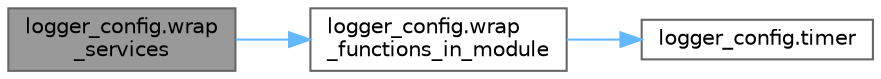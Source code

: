 digraph "logger_config.wrap_services"
{
 // LATEX_PDF_SIZE
  bgcolor="transparent";
  edge [fontname=Helvetica,fontsize=10,labelfontname=Helvetica,labelfontsize=10];
  node [fontname=Helvetica,fontsize=10,shape=box,height=0.2,width=0.4];
  rankdir="LR";
  Node1 [id="Node000001",label="logger_config.wrap\l_services",height=0.2,width=0.4,color="gray40", fillcolor="grey60", style="filled", fontcolor="black",tooltip=" "];
  Node1 -> Node2 [id="edge1_Node000001_Node000002",color="steelblue1",style="solid",tooltip=" "];
  Node2 [id="Node000002",label="logger_config.wrap\l_functions_in_module",height=0.2,width=0.4,color="grey40", fillcolor="white", style="filled",URL="$namespacelogger__config.html#ad94d9dde3ca760329d475db4d86d6ff0",tooltip=" "];
  Node2 -> Node3 [id="edge2_Node000002_Node000003",color="steelblue1",style="solid",tooltip=" "];
  Node3 [id="Node000003",label="logger_config.timer",height=0.2,width=0.4,color="grey40", fillcolor="white", style="filled",URL="$namespacelogger__config.html#a4c625cc8de294ee0082927325af0df6f",tooltip=" "];
}
